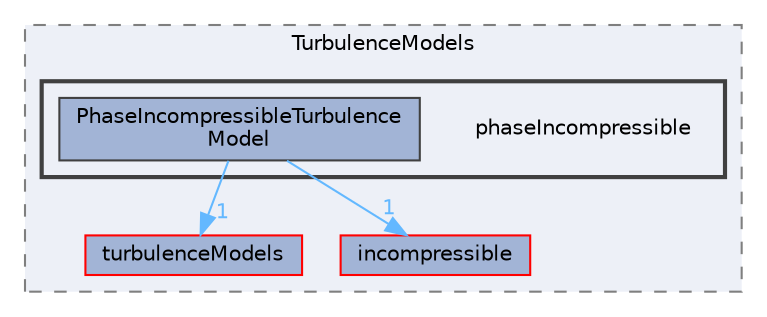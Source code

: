 digraph "src/TurbulenceModels/phaseIncompressible"
{
 // LATEX_PDF_SIZE
  bgcolor="transparent";
  edge [fontname=Helvetica,fontsize=10,labelfontname=Helvetica,labelfontsize=10];
  node [fontname=Helvetica,fontsize=10,shape=box,height=0.2,width=0.4];
  compound=true
  subgraph clusterdir_1eda626aeac0f0ad2848c36acaa5d501 {
    graph [ bgcolor="#edf0f7", pencolor="grey50", label="TurbulenceModels", fontname=Helvetica,fontsize=10 style="filled,dashed", URL="dir_1eda626aeac0f0ad2848c36acaa5d501.html",tooltip=""]
  dir_a3dc37bcacf99bb6122ed819dac99f09 [label="turbulenceModels", fillcolor="#a2b4d6", color="red", style="filled", URL="dir_a3dc37bcacf99bb6122ed819dac99f09.html",tooltip=""];
  dir_65e3a25be7d63d0357fd279a6ba5d718 [label="incompressible", fillcolor="#a2b4d6", color="red", style="filled", URL="dir_65e3a25be7d63d0357fd279a6ba5d718.html",tooltip=""];
  subgraph clusterdir_dc8d4d05c8f00732f10a1b937e6b7188 {
    graph [ bgcolor="#edf0f7", pencolor="grey25", label="", fontname=Helvetica,fontsize=10 style="filled,bold", URL="dir_dc8d4d05c8f00732f10a1b937e6b7188.html",tooltip=""]
    dir_dc8d4d05c8f00732f10a1b937e6b7188 [shape=plaintext, label="phaseIncompressible"];
  dir_88b19b57a740ace8d66d5cf6574a71ed [label="PhaseIncompressibleTurbulence\lModel", fillcolor="#a2b4d6", color="grey25", style="filled", URL="dir_88b19b57a740ace8d66d5cf6574a71ed.html",tooltip=""];
  }
  }
  dir_88b19b57a740ace8d66d5cf6574a71ed->dir_65e3a25be7d63d0357fd279a6ba5d718 [headlabel="1", labeldistance=1.5 headhref="dir_002888_001821.html" href="dir_002888_001821.html" color="steelblue1" fontcolor="steelblue1"];
  dir_88b19b57a740ace8d66d5cf6574a71ed->dir_a3dc37bcacf99bb6122ed819dac99f09 [headlabel="1", labeldistance=1.5 headhref="dir_002888_004144.html" href="dir_002888_004144.html" color="steelblue1" fontcolor="steelblue1"];
}
